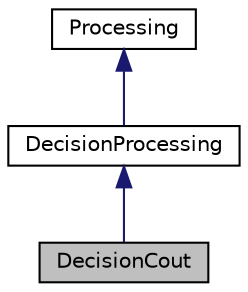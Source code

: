 digraph "DecisionCout"
{
  edge [fontname="Helvetica",fontsize="10",labelfontname="Helvetica",labelfontsize="10"];
  node [fontname="Helvetica",fontsize="10",shape=record];
  Node1 [label="DecisionCout",height=0.2,width=0.4,color="black", fillcolor="grey75", style="filled" fontcolor="black"];
  Node2 -> Node1 [dir="back",color="midnightblue",fontsize="10",style="solid",fontname="Helvetica"];
  Node2 [label="DecisionProcessing",height=0.2,width=0.4,color="black", fillcolor="white", style="filled",URL="$class_decision_processing.html"];
  Node3 -> Node2 [dir="back",color="midnightblue",fontsize="10",style="solid",fontname="Helvetica"];
  Node3 [label="Processing",height=0.2,width=0.4,color="black", fillcolor="white", style="filled",URL="$class_processing.html"];
}
